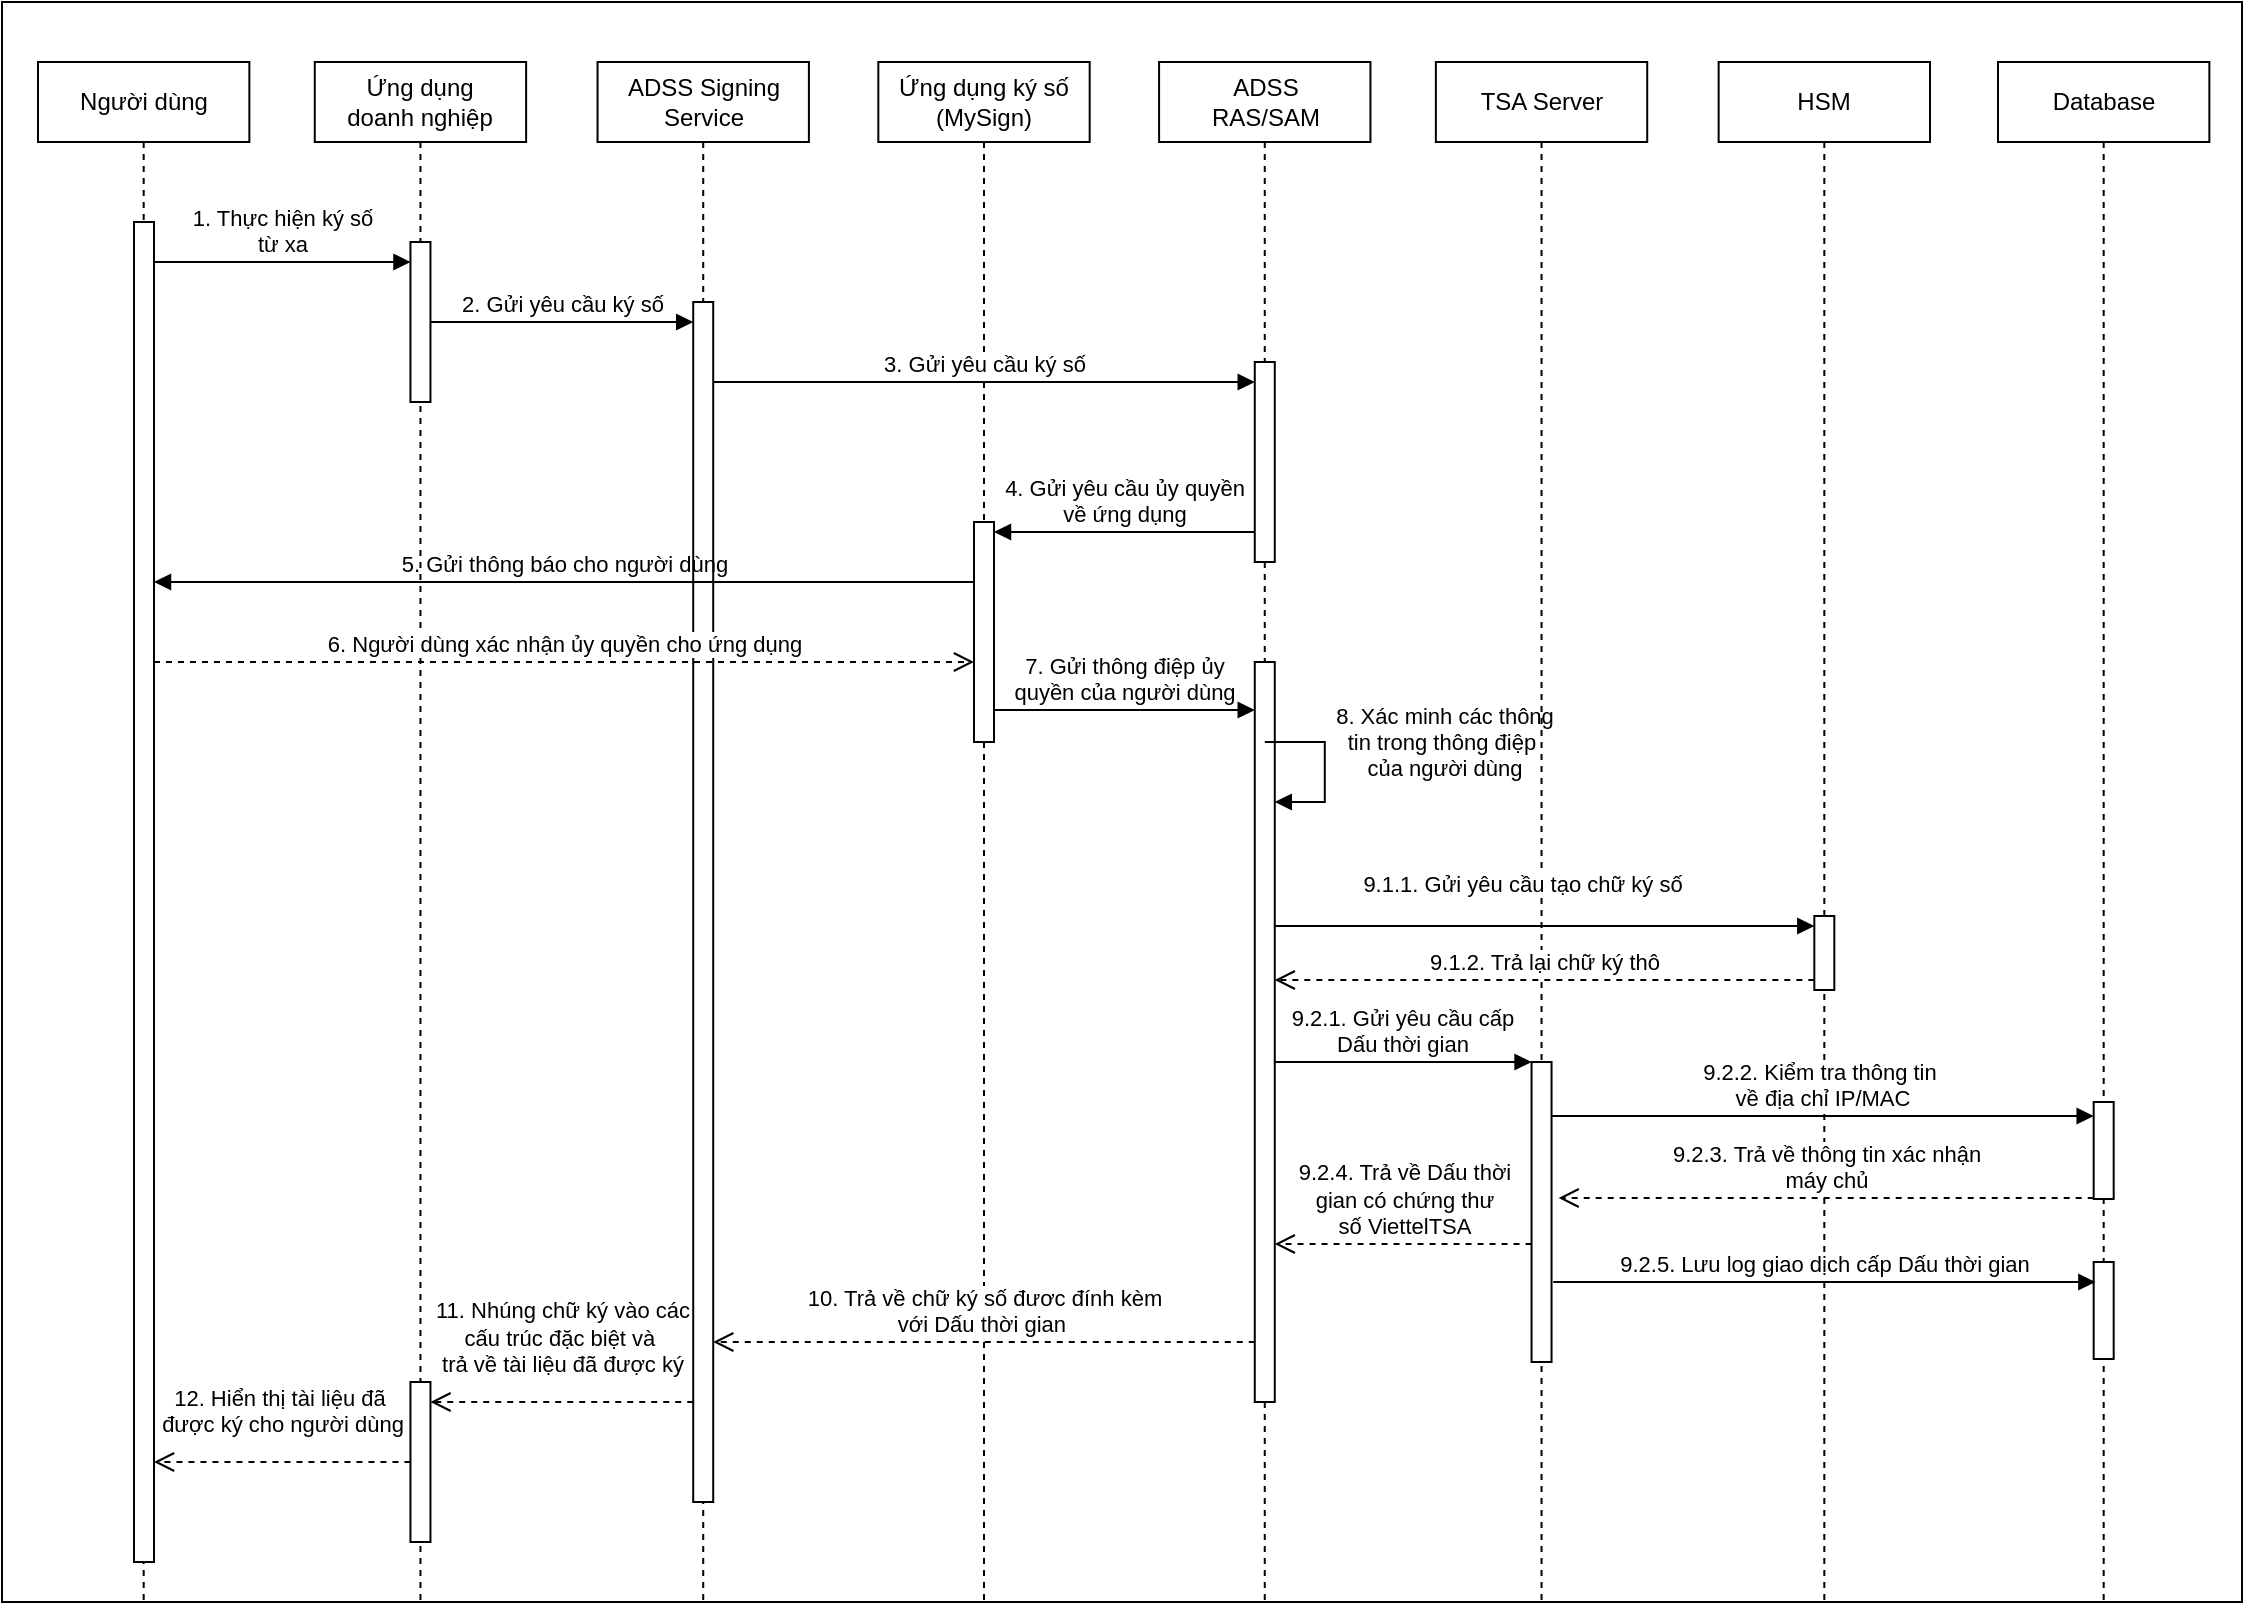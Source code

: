 <mxfile version="22.1.21" type="github">
  <diagram name="Page-1" id="74e2e168-ea6b-b213-b513-2b3c1d86103e">
    <mxGraphModel dx="1687" dy="878" grid="1" gridSize="10" guides="1" tooltips="1" connect="1" arrows="1" fold="1" page="1" pageScale="1" pageWidth="1100" pageHeight="850" background="none" math="0" shadow="0">
      <root>
        <mxCell id="0" />
        <mxCell id="1" parent="0" />
        <mxCell id="qj0w9hPpTRfsQ0F_wR4L-46" value="" style="rounded=0;whiteSpace=wrap;html=1;" vertex="1" parent="1">
          <mxGeometry x="10" y="190" width="1120" height="800" as="geometry" />
        </mxCell>
        <mxCell id="qj0w9hPpTRfsQ0F_wR4L-1" value="Người dùng" style="shape=umlLifeline;perimeter=lifelinePerimeter;whiteSpace=wrap;html=1;container=1;dropTarget=0;collapsible=0;recursiveResize=0;outlineConnect=0;portConstraint=eastwest;newEdgeStyle={&quot;edgeStyle&quot;:&quot;elbowEdgeStyle&quot;,&quot;elbow&quot;:&quot;vertical&quot;,&quot;curved&quot;:0,&quot;rounded&quot;:0};" vertex="1" parent="1">
          <mxGeometry x="28" y="220" width="105.68" height="770" as="geometry" />
        </mxCell>
        <mxCell id="qj0w9hPpTRfsQ0F_wR4L-9" value="" style="html=1;points=[[0,0,0,0,5],[0,1,0,0,-5],[1,0,0,0,5],[1,1,0,0,-5]];perimeter=orthogonalPerimeter;outlineConnect=0;targetShapes=umlLifeline;portConstraint=eastwest;newEdgeStyle={&quot;curved&quot;:0,&quot;rounded&quot;:0};" vertex="1" parent="qj0w9hPpTRfsQ0F_wR4L-1">
          <mxGeometry x="48" y="80" width="10" height="670" as="geometry" />
        </mxCell>
        <mxCell id="qj0w9hPpTRfsQ0F_wR4L-2" value="Ứng dụng &lt;br&gt;doanh nghiệp" style="shape=umlLifeline;perimeter=lifelinePerimeter;whiteSpace=wrap;html=1;container=1;dropTarget=0;collapsible=0;recursiveResize=0;outlineConnect=0;portConstraint=eastwest;newEdgeStyle={&quot;edgeStyle&quot;:&quot;elbowEdgeStyle&quot;,&quot;elbow&quot;:&quot;vertical&quot;,&quot;curved&quot;:0,&quot;rounded&quot;:0};" vertex="1" parent="1">
          <mxGeometry x="166.386" y="220" width="105.68" height="770" as="geometry" />
        </mxCell>
        <mxCell id="qj0w9hPpTRfsQ0F_wR4L-12" value="" style="html=1;points=[[0,0,0,0,5],[0,1,0,0,-5],[1,0,0,0,5],[1,1,0,0,-5]];perimeter=orthogonalPerimeter;outlineConnect=0;targetShapes=umlLifeline;portConstraint=eastwest;newEdgeStyle={&quot;curved&quot;:0,&quot;rounded&quot;:0};" vertex="1" parent="qj0w9hPpTRfsQ0F_wR4L-2">
          <mxGeometry x="47.844" y="90" width="10" height="80" as="geometry" />
        </mxCell>
        <mxCell id="qj0w9hPpTRfsQ0F_wR4L-43" value="" style="html=1;points=[[0,0,0,0,5],[0,1,0,0,-5],[1,0,0,0,5],[1,1,0,0,-5]];perimeter=orthogonalPerimeter;outlineConnect=0;targetShapes=umlLifeline;portConstraint=eastwest;newEdgeStyle={&quot;curved&quot;:0,&quot;rounded&quot;:0};" vertex="1" parent="qj0w9hPpTRfsQ0F_wR4L-2">
          <mxGeometry x="47.844" y="660" width="10" height="80" as="geometry" />
        </mxCell>
        <mxCell id="qj0w9hPpTRfsQ0F_wR4L-3" value="ADSS Signing&lt;br&gt;Service" style="shape=umlLifeline;perimeter=lifelinePerimeter;whiteSpace=wrap;html=1;container=1;dropTarget=0;collapsible=0;recursiveResize=0;outlineConnect=0;portConstraint=eastwest;newEdgeStyle={&quot;edgeStyle&quot;:&quot;elbowEdgeStyle&quot;,&quot;elbow&quot;:&quot;vertical&quot;,&quot;curved&quot;:0,&quot;rounded&quot;:0};" vertex="1" parent="1">
          <mxGeometry x="307.77" y="220" width="105.68" height="770" as="geometry" />
        </mxCell>
        <mxCell id="qj0w9hPpTRfsQ0F_wR4L-14" value="" style="html=1;points=[[0,0,0,0,5],[0,1,0,0,-5],[1,0,0,0,5],[1,1,0,0,-5]];perimeter=orthogonalPerimeter;outlineConnect=0;targetShapes=umlLifeline;portConstraint=eastwest;newEdgeStyle={&quot;curved&quot;:0,&quot;rounded&quot;:0};" vertex="1" parent="qj0w9hPpTRfsQ0F_wR4L-3">
          <mxGeometry x="47.84" y="120" width="10" height="600" as="geometry" />
        </mxCell>
        <mxCell id="qj0w9hPpTRfsQ0F_wR4L-4" value="Ứng dụng ký số&lt;br&gt;(MySign)" style="shape=umlLifeline;perimeter=lifelinePerimeter;whiteSpace=wrap;html=1;container=1;dropTarget=0;collapsible=0;recursiveResize=0;outlineConnect=0;portConstraint=eastwest;newEdgeStyle={&quot;edgeStyle&quot;:&quot;elbowEdgeStyle&quot;,&quot;elbow&quot;:&quot;vertical&quot;,&quot;curved&quot;:0,&quot;rounded&quot;:0};" vertex="1" parent="1">
          <mxGeometry x="448.159" y="220" width="105.68" height="770" as="geometry" />
        </mxCell>
        <mxCell id="qj0w9hPpTRfsQ0F_wR4L-16" value="" style="html=1;points=[[0,0,0,0,5],[0,1,0,0,-5],[1,0,0,0,5],[1,1,0,0,-5]];perimeter=orthogonalPerimeter;outlineConnect=0;targetShapes=umlLifeline;portConstraint=eastwest;newEdgeStyle={&quot;curved&quot;:0,&quot;rounded&quot;:0};" vertex="1" parent="qj0w9hPpTRfsQ0F_wR4L-4">
          <mxGeometry x="47.84" y="230" width="10" height="110" as="geometry" />
        </mxCell>
        <mxCell id="qj0w9hPpTRfsQ0F_wR4L-5" value="ADSS&lt;br&gt;RAS/SAM" style="shape=umlLifeline;perimeter=lifelinePerimeter;whiteSpace=wrap;html=1;container=1;dropTarget=0;collapsible=0;recursiveResize=0;outlineConnect=0;portConstraint=eastwest;newEdgeStyle={&quot;edgeStyle&quot;:&quot;elbowEdgeStyle&quot;,&quot;elbow&quot;:&quot;vertical&quot;,&quot;curved&quot;:0,&quot;rounded&quot;:0};" vertex="1" parent="1">
          <mxGeometry x="588.545" y="220" width="105.68" height="770" as="geometry" />
        </mxCell>
        <mxCell id="qj0w9hPpTRfsQ0F_wR4L-20" value="" style="html=1;points=[[0,0,0,0,5],[0,1,0,0,-5],[1,0,0,0,5],[1,1,0,0,-5]];perimeter=orthogonalPerimeter;outlineConnect=0;targetShapes=umlLifeline;portConstraint=eastwest;newEdgeStyle={&quot;curved&quot;:0,&quot;rounded&quot;:0};" vertex="1" parent="qj0w9hPpTRfsQ0F_wR4L-5">
          <mxGeometry x="47.84" y="150" width="10" height="100" as="geometry" />
        </mxCell>
        <mxCell id="qj0w9hPpTRfsQ0F_wR4L-25" value="" style="html=1;points=[[0,0,0,0,5],[0,1,0,0,-5],[1,0,0,0,5],[1,1,0,0,-5]];perimeter=orthogonalPerimeter;outlineConnect=0;targetShapes=umlLifeline;portConstraint=eastwest;newEdgeStyle={&quot;curved&quot;:0,&quot;rounded&quot;:0};" vertex="1" parent="qj0w9hPpTRfsQ0F_wR4L-5">
          <mxGeometry x="47.84" y="300" width="10" height="370" as="geometry" />
        </mxCell>
        <mxCell id="qj0w9hPpTRfsQ0F_wR4L-33" value="8. Xác minh các thông&lt;br&gt;tin trong thông điệp&amp;nbsp;&lt;br&gt;&lt;div style=&quot;&quot;&gt;của người dùng&lt;/div&gt;" style="html=1;align=center;spacingLeft=2;endArrow=block;rounded=0;edgeStyle=orthogonalEdgeStyle;curved=0;rounded=0;labelBackgroundColor=default;" edge="1" parent="qj0w9hPpTRfsQ0F_wR4L-5">
          <mxGeometry x="-0.294" y="59" relative="1" as="geometry">
            <mxPoint x="52.845" y="340" as="sourcePoint" />
            <Array as="points">
              <mxPoint x="82.845" y="370" />
            </Array>
            <mxPoint x="57.845" y="370.0" as="targetPoint" />
            <mxPoint as="offset" />
          </mxGeometry>
        </mxCell>
        <mxCell id="qj0w9hPpTRfsQ0F_wR4L-6" value="TSA Server" style="shape=umlLifeline;perimeter=lifelinePerimeter;whiteSpace=wrap;html=1;container=1;dropTarget=0;collapsible=0;recursiveResize=0;outlineConnect=0;portConstraint=eastwest;newEdgeStyle={&quot;edgeStyle&quot;:&quot;elbowEdgeStyle&quot;,&quot;elbow&quot;:&quot;vertical&quot;,&quot;curved&quot;:0,&quot;rounded&quot;:0};" vertex="1" parent="1">
          <mxGeometry x="726.932" y="220" width="105.68" height="770" as="geometry" />
        </mxCell>
        <mxCell id="qj0w9hPpTRfsQ0F_wR4L-28" value="" style="html=1;points=[[0,0,0,0,5],[0,1,0,0,-5],[1,0,0,0,5],[1,1,0,0,-5]];perimeter=orthogonalPerimeter;outlineConnect=0;targetShapes=umlLifeline;portConstraint=eastwest;newEdgeStyle={&quot;curved&quot;:0,&quot;rounded&quot;:0};" vertex="1" parent="qj0w9hPpTRfsQ0F_wR4L-6">
          <mxGeometry x="47.84" y="500" width="10" height="150" as="geometry" />
        </mxCell>
        <mxCell id="qj0w9hPpTRfsQ0F_wR4L-7" value="HSM" style="shape=umlLifeline;perimeter=lifelinePerimeter;whiteSpace=wrap;html=1;container=1;dropTarget=0;collapsible=0;recursiveResize=0;outlineConnect=0;portConstraint=eastwest;newEdgeStyle={&quot;edgeStyle&quot;:&quot;elbowEdgeStyle&quot;,&quot;elbow&quot;:&quot;vertical&quot;,&quot;curved&quot;:0,&quot;rounded&quot;:0};" vertex="1" parent="1">
          <mxGeometry x="868.318" y="220" width="105.68" height="770" as="geometry" />
        </mxCell>
        <mxCell id="qj0w9hPpTRfsQ0F_wR4L-30" value="" style="html=1;points=[[0,0,0,0,5],[0,1,0,0,-5],[1,0,0,0,5],[1,1,0,0,-5]];perimeter=orthogonalPerimeter;outlineConnect=0;targetShapes=umlLifeline;portConstraint=eastwest;newEdgeStyle={&quot;curved&quot;:0,&quot;rounded&quot;:0};" vertex="1" parent="qj0w9hPpTRfsQ0F_wR4L-7">
          <mxGeometry x="47.84" y="427" width="10" height="37" as="geometry" />
        </mxCell>
        <mxCell id="qj0w9hPpTRfsQ0F_wR4L-10" value="Database" style="shape=umlLifeline;perimeter=lifelinePerimeter;whiteSpace=wrap;html=1;container=1;dropTarget=0;collapsible=0;recursiveResize=0;outlineConnect=0;portConstraint=eastwest;newEdgeStyle={&quot;edgeStyle&quot;:&quot;elbowEdgeStyle&quot;,&quot;elbow&quot;:&quot;vertical&quot;,&quot;curved&quot;:0,&quot;rounded&quot;:0};" vertex="1" parent="1">
          <mxGeometry x="1007.998" y="220" width="105.68" height="770" as="geometry" />
        </mxCell>
        <mxCell id="qj0w9hPpTRfsQ0F_wR4L-37" value="" style="html=1;points=[[0,0,0,0,5],[0,1,0,0,-5],[1,0,0,0,5],[1,1,0,0,-5]];perimeter=orthogonalPerimeter;outlineConnect=0;targetShapes=umlLifeline;portConstraint=eastwest;newEdgeStyle={&quot;curved&quot;:0,&quot;rounded&quot;:0};" vertex="1" parent="qj0w9hPpTRfsQ0F_wR4L-10">
          <mxGeometry x="47.84" y="520" width="10" height="48.5" as="geometry" />
        </mxCell>
        <mxCell id="qj0w9hPpTRfsQ0F_wR4L-47" value="" style="html=1;points=[[0,0,0,0,5],[0,1,0,0,-5],[1,0,0,0,5],[1,1,0,0,-5]];perimeter=orthogonalPerimeter;outlineConnect=0;targetShapes=umlLifeline;portConstraint=eastwest;newEdgeStyle={&quot;curved&quot;:0,&quot;rounded&quot;:0};" vertex="1" parent="qj0w9hPpTRfsQ0F_wR4L-10">
          <mxGeometry x="47.84" y="600" width="10" height="48.5" as="geometry" />
        </mxCell>
        <mxCell id="qj0w9hPpTRfsQ0F_wR4L-11" value="1. Thực hiện ký số &lt;br&gt;từ xa" style="html=1;verticalAlign=bottom;endArrow=block;curved=0;rounded=0;" edge="1" parent="1" target="qj0w9hPpTRfsQ0F_wR4L-12">
          <mxGeometry width="80" relative="1" as="geometry">
            <mxPoint x="86.39" y="320" as="sourcePoint" />
            <mxPoint x="210" y="320" as="targetPoint" />
          </mxGeometry>
        </mxCell>
        <mxCell id="qj0w9hPpTRfsQ0F_wR4L-15" value="2. Gửi yêu cầu ký số" style="html=1;verticalAlign=bottom;endArrow=block;curved=0;rounded=0;" edge="1" parent="1" source="qj0w9hPpTRfsQ0F_wR4L-12" target="qj0w9hPpTRfsQ0F_wR4L-14">
          <mxGeometry width="80" relative="1" as="geometry">
            <mxPoint x="230" y="350" as="sourcePoint" />
            <mxPoint x="357.61" y="350" as="targetPoint" />
          </mxGeometry>
        </mxCell>
        <mxCell id="qj0w9hPpTRfsQ0F_wR4L-17" value="3. Gửi yêu cầu ký số" style="html=1;verticalAlign=bottom;endArrow=block;curved=0;rounded=0;" edge="1" parent="1">
          <mxGeometry width="80" relative="1" as="geometry">
            <mxPoint x="365.613" y="380" as="sourcePoint" />
            <mxPoint x="636.385" y="380" as="targetPoint" />
          </mxGeometry>
        </mxCell>
        <mxCell id="qj0w9hPpTRfsQ0F_wR4L-21" value="4. Gửi yêu cầu ủy quyền&lt;br&gt;về ứng dụng" style="html=1;verticalAlign=bottom;endArrow=block;curved=0;rounded=0;labelBackgroundColor=none;" edge="1" parent="1">
          <mxGeometry width="80" relative="1" as="geometry">
            <mxPoint x="636.385" y="455" as="sourcePoint" />
            <mxPoint x="506" y="455" as="targetPoint" />
          </mxGeometry>
        </mxCell>
        <mxCell id="qj0w9hPpTRfsQ0F_wR4L-23" value="5. Gửi thông báo cho người dùng" style="html=1;verticalAlign=bottom;endArrow=block;curved=0;rounded=0;labelBackgroundColor=none;" edge="1" parent="1" target="qj0w9hPpTRfsQ0F_wR4L-9">
          <mxGeometry width="80" relative="1" as="geometry">
            <mxPoint x="495.999" y="480" as="sourcePoint" />
            <mxPoint x="224.23" y="480" as="targetPoint" />
          </mxGeometry>
        </mxCell>
        <mxCell id="qj0w9hPpTRfsQ0F_wR4L-24" value="6. Người dùng xác nhận ủy quyền cho ứng dụng" style="html=1;verticalAlign=bottom;endArrow=open;dashed=1;endSize=8;curved=0;rounded=0;" edge="1" parent="1">
          <mxGeometry relative="1" as="geometry">
            <mxPoint x="86" y="520" as="sourcePoint" />
            <mxPoint x="495.999" y="520" as="targetPoint" />
          </mxGeometry>
        </mxCell>
        <mxCell id="qj0w9hPpTRfsQ0F_wR4L-27" value="7. Gửi thông điệp ủy &lt;br&gt;quyền của người dùng" style="html=1;verticalAlign=bottom;endArrow=block;curved=0;rounded=0;labelBackgroundColor=none;" edge="1" parent="1">
          <mxGeometry width="80" relative="1" as="geometry">
            <mxPoint x="505.999" y="544" as="sourcePoint" />
            <mxPoint x="636.385" y="544" as="targetPoint" />
          </mxGeometry>
        </mxCell>
        <mxCell id="qj0w9hPpTRfsQ0F_wR4L-29" value="9.2.1. Gửi yêu cầu cấp&lt;br&gt;Dấu thời gian" style="html=1;verticalAlign=bottom;endArrow=block;curved=0;rounded=0;labelBackgroundColor=none;" edge="1" parent="1">
          <mxGeometry width="80" relative="1" as="geometry">
            <mxPoint x="646.385" y="720" as="sourcePoint" />
            <mxPoint x="774.775" y="720" as="targetPoint" />
          </mxGeometry>
        </mxCell>
        <mxCell id="qj0w9hPpTRfsQ0F_wR4L-31" value="9.1.1. Gửi yêu cầu tạo chữ ký số" style="html=1;verticalAlign=bottom;endArrow=block;curved=0;rounded=0;labelBackgroundColor=default;entryX=0;entryY=0;entryDx=0;entryDy=5;entryPerimeter=0;" edge="1" parent="1">
          <mxGeometry x="-0.084" y="12" width="80" relative="1" as="geometry">
            <mxPoint x="646.385" y="652" as="sourcePoint" />
            <mxPoint x="916.158" y="652" as="targetPoint" />
            <mxPoint as="offset" />
          </mxGeometry>
        </mxCell>
        <mxCell id="qj0w9hPpTRfsQ0F_wR4L-35" value="9.1.2. Trả lại chữ ký thô" style="html=1;verticalAlign=bottom;endArrow=open;dashed=1;endSize=8;curved=0;rounded=0;exitX=0;exitY=1;exitDx=0;exitDy=-5;exitPerimeter=0;" edge="1" parent="1" source="qj0w9hPpTRfsQ0F_wR4L-30" target="qj0w9hPpTRfsQ0F_wR4L-25">
          <mxGeometry relative="1" as="geometry">
            <mxPoint x="850" y="680" as="sourcePoint" />
            <mxPoint x="770" y="680" as="targetPoint" />
          </mxGeometry>
        </mxCell>
        <mxCell id="qj0w9hPpTRfsQ0F_wR4L-39" value="9.2.2. Kiểm tra thông tin&amp;nbsp;&lt;br&gt;về địa chỉ IP/MAC" style="html=1;verticalAlign=bottom;endArrow=block;curved=0;rounded=0;labelBackgroundColor=default;" edge="1" parent="1">
          <mxGeometry width="80" relative="1" as="geometry">
            <mxPoint x="784.775" y="747" as="sourcePoint" />
            <mxPoint x="1055.838" y="747" as="targetPoint" />
            <Array as="points">
              <mxPoint x="950" y="747" />
            </Array>
          </mxGeometry>
        </mxCell>
        <mxCell id="qj0w9hPpTRfsQ0F_wR4L-40" value="9.2.3. Trả về thông tin xác nhận&lt;br&gt;máy chủ" style="html=1;verticalAlign=bottom;endArrow=open;dashed=1;endSize=8;curved=0;rounded=0;" edge="1" parent="1">
          <mxGeometry relative="1" as="geometry">
            <mxPoint x="1055.838" y="788" as="sourcePoint" />
            <mxPoint x="788.32" y="788" as="targetPoint" />
          </mxGeometry>
        </mxCell>
        <mxCell id="qj0w9hPpTRfsQ0F_wR4L-41" value="9.2.4. Trả về Dấu thời &lt;br&gt;gian có chứng thư &lt;br&gt;số ViettelTSA" style="html=1;verticalAlign=bottom;endArrow=open;dashed=1;endSize=8;curved=0;rounded=0;" edge="1" parent="1">
          <mxGeometry relative="1" as="geometry">
            <mxPoint x="774.775" y="811" as="sourcePoint" />
            <mxPoint x="646.385" y="811" as="targetPoint" />
          </mxGeometry>
        </mxCell>
        <mxCell id="qj0w9hPpTRfsQ0F_wR4L-42" value="10. Trả về chữ ký số đươc đính kèm&lt;br&gt;với Dấu thời gian&amp;nbsp;" style="html=1;verticalAlign=bottom;endArrow=open;dashed=1;endSize=8;curved=0;rounded=0;" edge="1" parent="1">
          <mxGeometry relative="1" as="geometry">
            <mxPoint x="636.385" y="860" as="sourcePoint" />
            <mxPoint x="365.613" y="860" as="targetPoint" />
          </mxGeometry>
        </mxCell>
        <mxCell id="qj0w9hPpTRfsQ0F_wR4L-44" value="11. Nhúng chữ ký vào các&lt;br&gt;cấu trúc đặc biệt và&amp;nbsp;&lt;br&gt;trả về tài liệu đã được ký" style="html=1;verticalAlign=bottom;endArrow=open;dashed=1;endSize=8;curved=0;rounded=0;labelBackgroundColor=none;" edge="1" parent="1">
          <mxGeometry x="-0.001" y="-10" relative="1" as="geometry">
            <mxPoint x="355.613" y="890" as="sourcePoint" />
            <mxPoint x="224.23" y="890" as="targetPoint" />
            <mxPoint as="offset" />
          </mxGeometry>
        </mxCell>
        <mxCell id="qj0w9hPpTRfsQ0F_wR4L-45" value="12. Hiển thị tài liệu đã&amp;nbsp;&lt;br&gt;được ký cho người dùng" style="html=1;verticalAlign=bottom;endArrow=open;dashed=1;endSize=8;curved=0;rounded=0;labelBackgroundColor=none;" edge="1" parent="1" source="qj0w9hPpTRfsQ0F_wR4L-43" target="qj0w9hPpTRfsQ0F_wR4L-9">
          <mxGeometry x="0.002" y="-10" relative="1" as="geometry">
            <mxPoint x="221.383" y="920" as="sourcePoint" />
            <mxPoint x="90.0" y="920" as="targetPoint" />
            <mxPoint as="offset" />
          </mxGeometry>
        </mxCell>
        <mxCell id="qj0w9hPpTRfsQ0F_wR4L-48" value="9.2.5. Lưu log giao dịch cấp Dấu thời gian" style="html=1;verticalAlign=bottom;endArrow=block;curved=0;rounded=0;labelBackgroundColor=default;" edge="1" parent="1">
          <mxGeometry width="80" relative="1" as="geometry">
            <mxPoint x="785.625" y="830" as="sourcePoint" />
            <mxPoint x="1056.688" y="830" as="targetPoint" />
            <Array as="points">
              <mxPoint x="950.85" y="830" />
            </Array>
          </mxGeometry>
        </mxCell>
      </root>
    </mxGraphModel>
  </diagram>
</mxfile>
